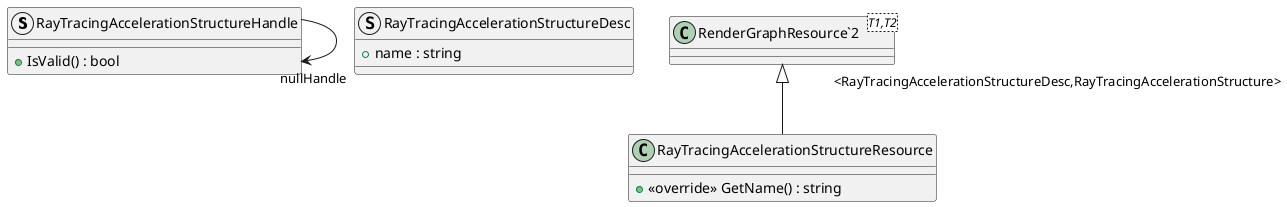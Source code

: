@startuml
struct RayTracingAccelerationStructureHandle {
    + IsValid() : bool
}
struct RayTracingAccelerationStructureDesc {
    + name : string
}
class RayTracingAccelerationStructureResource {
    + <<override>> GetName() : string
}
class "RenderGraphResource`2"<T1,T2> {
}
RayTracingAccelerationStructureHandle --> "nullHandle" RayTracingAccelerationStructureHandle
"RenderGraphResource`2" "<RayTracingAccelerationStructureDesc,RayTracingAccelerationStructure>" <|-- RayTracingAccelerationStructureResource
@enduml
